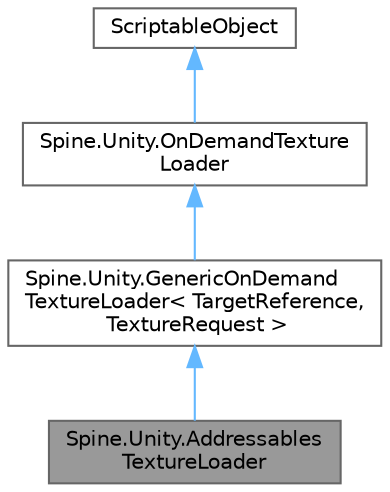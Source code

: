 digraph "Spine.Unity.AddressablesTextureLoader"
{
 // LATEX_PDF_SIZE
  bgcolor="transparent";
  edge [fontname=Helvetica,fontsize=10,labelfontname=Helvetica,labelfontsize=10];
  node [fontname=Helvetica,fontsize=10,shape=box,height=0.2,width=0.4];
  Node1 [id="Node000001",label="Spine.Unity.Addressables\lTextureLoader",height=0.2,width=0.4,color="gray40", fillcolor="grey60", style="filled", fontcolor="black",tooltip=" "];
  Node2 -> Node1 [id="edge4_Node000001_Node000002",dir="back",color="steelblue1",style="solid",tooltip=" "];
  Node2 [id="Node000002",label="Spine.Unity.GenericOnDemand\lTextureLoader\< TargetReference,\l TextureRequest \>",height=0.2,width=0.4,color="gray40", fillcolor="white", style="filled",URL="$class_spine_1_1_unity_1_1_generic_on_demand_texture_loader-2-g.html",tooltip="Base class to derive your own OnDemandTextureLoader subclasses from which already provides the genera..."];
  Node3 -> Node2 [id="edge5_Node000002_Node000003",dir="back",color="steelblue1",style="solid",tooltip=" "];
  Node3 [id="Node000003",label="Spine.Unity.OnDemandTexture\lLoader",height=0.2,width=0.4,color="gray40", fillcolor="white", style="filled",URL="$class_spine_1_1_unity_1_1_on_demand_texture_loader.html",tooltip=" "];
  Node4 -> Node3 [id="edge6_Node000003_Node000004",dir="back",color="steelblue1",style="solid",tooltip=" "];
  Node4 [id="Node000004",label="ScriptableObject",height=0.2,width=0.4,color="gray40", fillcolor="white", style="filled",tooltip=" "];
}
